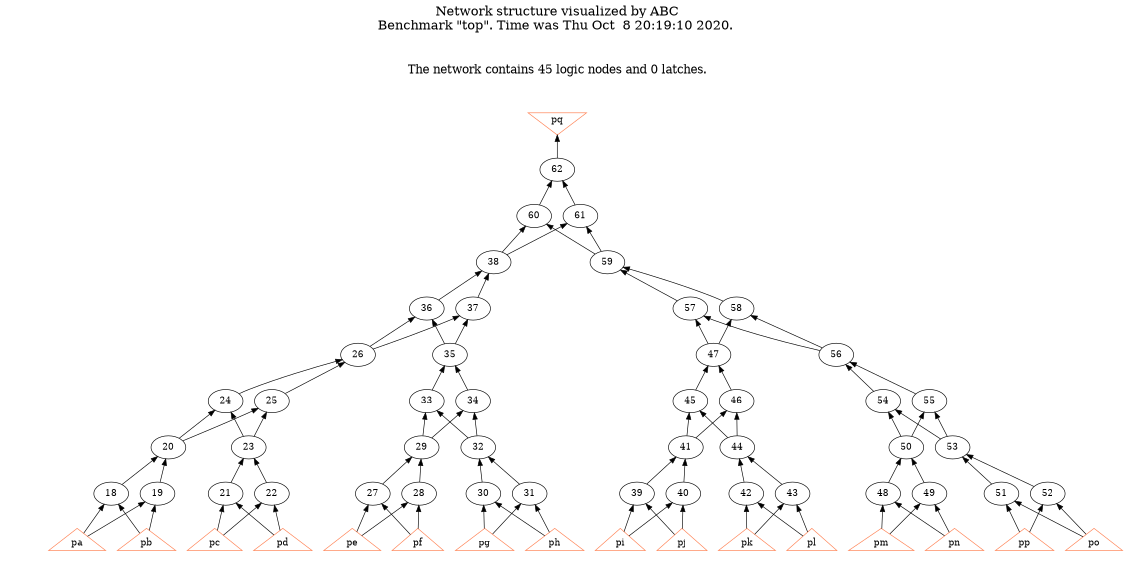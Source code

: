 # Network structure generated by ABC

digraph network {
size = "7.5,10";
center = true;
edge [dir = back];

{
  node [shape = plaintext];
  edge [style = invis];
  LevelTitle1 [label=""];
  LevelTitle2 [label=""];
  Level9 [label = ""];
  Level8 [label = ""];
  Level7 [label = ""];
  Level6 [label = ""];
  Level5 [label = ""];
  Level4 [label = ""];
  Level3 [label = ""];
  Level2 [label = ""];
  Level1 [label = ""];
  Level0 [label = ""];
  LevelTitle1 ->  LevelTitle2 ->  Level9 ->  Level8 ->  Level7 ->  Level6 ->  Level5 ->  Level4 ->  Level3 ->  Level2 ->  Level1 ->  Level0;
}

{
  rank = same;
  LevelTitle1;
  title1 [shape=plaintext,
          fontsize=20,
          fontname = "Times-Roman",
          label="Network structure visualized by ABC\nBenchmark \"top\". Time was Thu Oct  8 20:19:10 2020. "
         ];
}

{
  rank = same;
  LevelTitle2;
  title2 [shape=plaintext,
          fontsize=18,
          fontname = "Times-Roman",
          label="The network contains 45 logic nodes and 0 latches.\n"
         ];
}

{
  rank = same;
  Level9;
  Node17 [label = "pq", shape = invtriangle, color = coral, fillcolor = coral];
}

{
  rank = same;
  Level8;
  Node62 [label = "62\n", shape = ellipse];
}

{
  rank = same;
  Level7;
  Node60 [label = "60\n", shape = ellipse];
  Node61 [label = "61\n", shape = ellipse];
}

{
  rank = same;
  Level6;
  Node38 [label = "38\n", shape = ellipse];
  Node59 [label = "59\n", shape = ellipse];
}

{
  rank = same;
  Level5;
  Node36 [label = "36\n", shape = ellipse];
  Node37 [label = "37\n", shape = ellipse];
  Node57 [label = "57\n", shape = ellipse];
  Node58 [label = "58\n", shape = ellipse];
}

{
  rank = same;
  Level4;
  Node26 [label = "26\n", shape = ellipse];
  Node35 [label = "35\n", shape = ellipse];
  Node47 [label = "47\n", shape = ellipse];
  Node56 [label = "56\n", shape = ellipse];
}

{
  rank = same;
  Level3;
  Node24 [label = "24\n", shape = ellipse];
  Node25 [label = "25\n", shape = ellipse];
  Node33 [label = "33\n", shape = ellipse];
  Node34 [label = "34\n", shape = ellipse];
  Node45 [label = "45\n", shape = ellipse];
  Node46 [label = "46\n", shape = ellipse];
  Node54 [label = "54\n", shape = ellipse];
  Node55 [label = "55\n", shape = ellipse];
}

{
  rank = same;
  Level2;
  Node20 [label = "20\n", shape = ellipse];
  Node23 [label = "23\n", shape = ellipse];
  Node29 [label = "29\n", shape = ellipse];
  Node32 [label = "32\n", shape = ellipse];
  Node41 [label = "41\n", shape = ellipse];
  Node44 [label = "44\n", shape = ellipse];
  Node50 [label = "50\n", shape = ellipse];
  Node53 [label = "53\n", shape = ellipse];
}

{
  rank = same;
  Level1;
  Node18 [label = "18\n", shape = ellipse];
  Node19 [label = "19\n", shape = ellipse];
  Node21 [label = "21\n", shape = ellipse];
  Node22 [label = "22\n", shape = ellipse];
  Node27 [label = "27\n", shape = ellipse];
  Node28 [label = "28\n", shape = ellipse];
  Node30 [label = "30\n", shape = ellipse];
  Node31 [label = "31\n", shape = ellipse];
  Node39 [label = "39\n", shape = ellipse];
  Node40 [label = "40\n", shape = ellipse];
  Node42 [label = "42\n", shape = ellipse];
  Node43 [label = "43\n", shape = ellipse];
  Node48 [label = "48\n", shape = ellipse];
  Node49 [label = "49\n", shape = ellipse];
  Node51 [label = "51\n", shape = ellipse];
  Node52 [label = "52\n", shape = ellipse];
}

{
  rank = same;
  Level0;
  Node1 [label = "pp", shape = triangle, color = coral, fillcolor = coral];
  Node2 [label = "pa", shape = triangle, color = coral, fillcolor = coral];
  Node3 [label = "pb", shape = triangle, color = coral, fillcolor = coral];
  Node4 [label = "pc", shape = triangle, color = coral, fillcolor = coral];
  Node5 [label = "pd", shape = triangle, color = coral, fillcolor = coral];
  Node6 [label = "pe", shape = triangle, color = coral, fillcolor = coral];
  Node7 [label = "pf", shape = triangle, color = coral, fillcolor = coral];
  Node8 [label = "pg", shape = triangle, color = coral, fillcolor = coral];
  Node9 [label = "ph", shape = triangle, color = coral, fillcolor = coral];
  Node10 [label = "pi", shape = triangle, color = coral, fillcolor = coral];
  Node11 [label = "pj", shape = triangle, color = coral, fillcolor = coral];
  Node12 [label = "pk", shape = triangle, color = coral, fillcolor = coral];
  Node13 [label = "pl", shape = triangle, color = coral, fillcolor = coral];
  Node14 [label = "pm", shape = triangle, color = coral, fillcolor = coral];
  Node15 [label = "pn", shape = triangle, color = coral, fillcolor = coral];
  Node16 [label = "po", shape = triangle, color = coral, fillcolor = coral];
}

title1 -> title2 [style = invis];
title2 -> Node17 [style = invis];
Node17 -> Node62 [style = solid];
Node18 -> Node2 [style = solid];
Node18 -> Node3 [style = solid];
Node19 -> Node2 [style = solid];
Node19 -> Node3 [style = solid];
Node20 -> Node18 [style = solid];
Node20 -> Node19 [style = solid];
Node21 -> Node4 [style = solid];
Node21 -> Node5 [style = solid];
Node22 -> Node4 [style = solid];
Node22 -> Node5 [style = solid];
Node23 -> Node21 [style = solid];
Node23 -> Node22 [style = solid];
Node24 -> Node20 [style = solid];
Node24 -> Node23 [style = solid];
Node25 -> Node20 [style = solid];
Node25 -> Node23 [style = solid];
Node26 -> Node24 [style = solid];
Node26 -> Node25 [style = solid];
Node27 -> Node6 [style = solid];
Node27 -> Node7 [style = solid];
Node28 -> Node6 [style = solid];
Node28 -> Node7 [style = solid];
Node29 -> Node27 [style = solid];
Node29 -> Node28 [style = solid];
Node30 -> Node8 [style = solid];
Node30 -> Node9 [style = solid];
Node31 -> Node8 [style = solid];
Node31 -> Node9 [style = solid];
Node32 -> Node30 [style = solid];
Node32 -> Node31 [style = solid];
Node33 -> Node29 [style = solid];
Node33 -> Node32 [style = solid];
Node34 -> Node29 [style = solid];
Node34 -> Node32 [style = solid];
Node35 -> Node33 [style = solid];
Node35 -> Node34 [style = solid];
Node36 -> Node26 [style = solid];
Node36 -> Node35 [style = solid];
Node37 -> Node26 [style = solid];
Node37 -> Node35 [style = solid];
Node38 -> Node36 [style = solid];
Node38 -> Node37 [style = solid];
Node39 -> Node10 [style = solid];
Node39 -> Node11 [style = solid];
Node40 -> Node10 [style = solid];
Node40 -> Node11 [style = solid];
Node41 -> Node39 [style = solid];
Node41 -> Node40 [style = solid];
Node42 -> Node12 [style = solid];
Node42 -> Node13 [style = solid];
Node43 -> Node12 [style = solid];
Node43 -> Node13 [style = solid];
Node44 -> Node42 [style = solid];
Node44 -> Node43 [style = solid];
Node45 -> Node41 [style = solid];
Node45 -> Node44 [style = solid];
Node46 -> Node41 [style = solid];
Node46 -> Node44 [style = solid];
Node47 -> Node45 [style = solid];
Node47 -> Node46 [style = solid];
Node48 -> Node14 [style = solid];
Node48 -> Node15 [style = solid];
Node49 -> Node14 [style = solid];
Node49 -> Node15 [style = solid];
Node50 -> Node48 [style = solid];
Node50 -> Node49 [style = solid];
Node51 -> Node1 [style = solid];
Node51 -> Node16 [style = solid];
Node52 -> Node1 [style = solid];
Node52 -> Node16 [style = solid];
Node53 -> Node51 [style = solid];
Node53 -> Node52 [style = solid];
Node54 -> Node50 [style = solid];
Node54 -> Node53 [style = solid];
Node55 -> Node50 [style = solid];
Node55 -> Node53 [style = solid];
Node56 -> Node54 [style = solid];
Node56 -> Node55 [style = solid];
Node57 -> Node47 [style = solid];
Node57 -> Node56 [style = solid];
Node58 -> Node47 [style = solid];
Node58 -> Node56 [style = solid];
Node59 -> Node57 [style = solid];
Node59 -> Node58 [style = solid];
Node60 -> Node38 [style = solid];
Node60 -> Node59 [style = solid];
Node61 -> Node38 [style = solid];
Node61 -> Node59 [style = solid];
Node62 -> Node60 [style = solid];
Node62 -> Node61 [style = solid];
}

